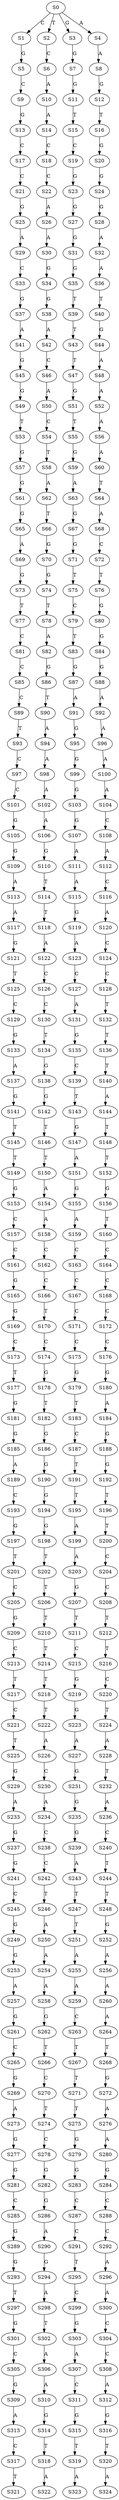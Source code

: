 strict digraph  {
	S0 -> S1 [ label = C ];
	S0 -> S2 [ label = T ];
	S0 -> S3 [ label = G ];
	S0 -> S4 [ label = A ];
	S1 -> S5 [ label = G ];
	S2 -> S6 [ label = C ];
	S3 -> S7 [ label = G ];
	S4 -> S8 [ label = A ];
	S5 -> S9 [ label = C ];
	S6 -> S10 [ label = A ];
	S7 -> S11 [ label = G ];
	S8 -> S12 [ label = G ];
	S9 -> S13 [ label = G ];
	S10 -> S14 [ label = A ];
	S11 -> S15 [ label = T ];
	S12 -> S16 [ label = T ];
	S13 -> S17 [ label = C ];
	S14 -> S18 [ label = C ];
	S15 -> S19 [ label = C ];
	S16 -> S20 [ label = G ];
	S17 -> S21 [ label = C ];
	S18 -> S22 [ label = C ];
	S19 -> S23 [ label = G ];
	S20 -> S24 [ label = G ];
	S21 -> S25 [ label = G ];
	S22 -> S26 [ label = A ];
	S23 -> S27 [ label = G ];
	S24 -> S28 [ label = G ];
	S25 -> S29 [ label = A ];
	S26 -> S30 [ label = A ];
	S27 -> S31 [ label = G ];
	S28 -> S32 [ label = A ];
	S29 -> S33 [ label = C ];
	S30 -> S34 [ label = G ];
	S31 -> S35 [ label = G ];
	S32 -> S36 [ label = A ];
	S33 -> S37 [ label = G ];
	S34 -> S38 [ label = G ];
	S35 -> S39 [ label = T ];
	S36 -> S40 [ label = T ];
	S37 -> S41 [ label = A ];
	S38 -> S42 [ label = A ];
	S39 -> S43 [ label = T ];
	S40 -> S44 [ label = G ];
	S41 -> S45 [ label = G ];
	S42 -> S46 [ label = C ];
	S43 -> S47 [ label = T ];
	S44 -> S48 [ label = A ];
	S45 -> S49 [ label = G ];
	S46 -> S50 [ label = A ];
	S47 -> S51 [ label = G ];
	S48 -> S52 [ label = A ];
	S49 -> S53 [ label = T ];
	S50 -> S54 [ label = C ];
	S51 -> S55 [ label = T ];
	S52 -> S56 [ label = A ];
	S53 -> S57 [ label = G ];
	S54 -> S58 [ label = T ];
	S55 -> S59 [ label = G ];
	S56 -> S60 [ label = A ];
	S57 -> S61 [ label = G ];
	S58 -> S62 [ label = A ];
	S59 -> S63 [ label = A ];
	S60 -> S64 [ label = T ];
	S61 -> S65 [ label = G ];
	S62 -> S66 [ label = T ];
	S63 -> S67 [ label = G ];
	S64 -> S68 [ label = A ];
	S65 -> S69 [ label = A ];
	S66 -> S70 [ label = G ];
	S67 -> S71 [ label = G ];
	S68 -> S72 [ label = C ];
	S69 -> S73 [ label = G ];
	S70 -> S74 [ label = G ];
	S71 -> S75 [ label = T ];
	S72 -> S76 [ label = T ];
	S73 -> S77 [ label = T ];
	S74 -> S78 [ label = T ];
	S75 -> S79 [ label = C ];
	S76 -> S80 [ label = G ];
	S77 -> S81 [ label = C ];
	S78 -> S82 [ label = A ];
	S79 -> S83 [ label = T ];
	S80 -> S84 [ label = G ];
	S81 -> S85 [ label = C ];
	S82 -> S86 [ label = G ];
	S83 -> S87 [ label = G ];
	S84 -> S88 [ label = G ];
	S85 -> S89 [ label = C ];
	S86 -> S90 [ label = T ];
	S87 -> S91 [ label = A ];
	S88 -> S92 [ label = A ];
	S89 -> S93 [ label = T ];
	S90 -> S94 [ label = A ];
	S91 -> S95 [ label = G ];
	S92 -> S96 [ label = A ];
	S93 -> S97 [ label = C ];
	S94 -> S98 [ label = A ];
	S95 -> S99 [ label = G ];
	S96 -> S100 [ label = A ];
	S97 -> S101 [ label = C ];
	S98 -> S102 [ label = A ];
	S99 -> S103 [ label = G ];
	S100 -> S104 [ label = A ];
	S101 -> S105 [ label = G ];
	S102 -> S106 [ label = A ];
	S103 -> S107 [ label = G ];
	S104 -> S108 [ label = C ];
	S105 -> S109 [ label = G ];
	S106 -> S110 [ label = G ];
	S107 -> S111 [ label = A ];
	S108 -> S112 [ label = A ];
	S109 -> S113 [ label = A ];
	S110 -> S114 [ label = T ];
	S111 -> S115 [ label = A ];
	S112 -> S116 [ label = C ];
	S113 -> S117 [ label = A ];
	S114 -> S118 [ label = T ];
	S115 -> S119 [ label = G ];
	S116 -> S120 [ label = A ];
	S117 -> S121 [ label = G ];
	S118 -> S122 [ label = A ];
	S119 -> S123 [ label = A ];
	S120 -> S124 [ label = C ];
	S121 -> S125 [ label = T ];
	S122 -> S126 [ label = C ];
	S123 -> S127 [ label = C ];
	S124 -> S128 [ label = C ];
	S125 -> S129 [ label = C ];
	S126 -> S130 [ label = C ];
	S127 -> S131 [ label = A ];
	S128 -> S132 [ label = T ];
	S129 -> S133 [ label = G ];
	S130 -> S134 [ label = T ];
	S131 -> S135 [ label = G ];
	S132 -> S136 [ label = T ];
	S133 -> S137 [ label = A ];
	S134 -> S138 [ label = G ];
	S135 -> S139 [ label = C ];
	S136 -> S140 [ label = T ];
	S137 -> S141 [ label = G ];
	S138 -> S142 [ label = G ];
	S139 -> S143 [ label = T ];
	S140 -> S144 [ label = A ];
	S141 -> S145 [ label = T ];
	S142 -> S146 [ label = T ];
	S143 -> S147 [ label = G ];
	S144 -> S148 [ label = T ];
	S145 -> S149 [ label = T ];
	S146 -> S150 [ label = T ];
	S147 -> S151 [ label = A ];
	S148 -> S152 [ label = T ];
	S149 -> S153 [ label = G ];
	S150 -> S154 [ label = A ];
	S151 -> S155 [ label = G ];
	S152 -> S156 [ label = G ];
	S153 -> S157 [ label = C ];
	S154 -> S158 [ label = A ];
	S155 -> S159 [ label = A ];
	S156 -> S160 [ label = T ];
	S157 -> S161 [ label = C ];
	S158 -> S162 [ label = C ];
	S159 -> S163 [ label = C ];
	S160 -> S164 [ label = C ];
	S161 -> S165 [ label = G ];
	S162 -> S166 [ label = C ];
	S163 -> S167 [ label = C ];
	S164 -> S168 [ label = C ];
	S165 -> S169 [ label = G ];
	S166 -> S170 [ label = T ];
	S167 -> S171 [ label = C ];
	S168 -> S172 [ label = C ];
	S169 -> S173 [ label = C ];
	S170 -> S174 [ label = C ];
	S171 -> S175 [ label = C ];
	S172 -> S176 [ label = C ];
	S173 -> S177 [ label = T ];
	S174 -> S178 [ label = G ];
	S175 -> S179 [ label = G ];
	S176 -> S180 [ label = G ];
	S177 -> S181 [ label = G ];
	S178 -> S182 [ label = T ];
	S179 -> S183 [ label = T ];
	S180 -> S184 [ label = A ];
	S181 -> S185 [ label = G ];
	S182 -> S186 [ label = G ];
	S183 -> S187 [ label = C ];
	S184 -> S188 [ label = G ];
	S185 -> S189 [ label = A ];
	S186 -> S190 [ label = G ];
	S187 -> S191 [ label = T ];
	S188 -> S192 [ label = G ];
	S189 -> S193 [ label = C ];
	S190 -> S194 [ label = G ];
	S191 -> S195 [ label = T ];
	S192 -> S196 [ label = T ];
	S193 -> S197 [ label = G ];
	S194 -> S198 [ label = G ];
	S195 -> S199 [ label = A ];
	S196 -> S200 [ label = T ];
	S197 -> S201 [ label = T ];
	S198 -> S202 [ label = T ];
	S199 -> S203 [ label = A ];
	S200 -> S204 [ label = C ];
	S201 -> S205 [ label = C ];
	S202 -> S206 [ label = T ];
	S203 -> S207 [ label = G ];
	S204 -> S208 [ label = C ];
	S205 -> S209 [ label = G ];
	S206 -> S210 [ label = T ];
	S207 -> S211 [ label = T ];
	S208 -> S212 [ label = T ];
	S209 -> S213 [ label = C ];
	S210 -> S214 [ label = T ];
	S211 -> S215 [ label = C ];
	S212 -> S216 [ label = T ];
	S213 -> S217 [ label = T ];
	S214 -> S218 [ label = T ];
	S215 -> S219 [ label = G ];
	S216 -> S220 [ label = C ];
	S217 -> S221 [ label = C ];
	S218 -> S222 [ label = T ];
	S219 -> S223 [ label = G ];
	S220 -> S224 [ label = T ];
	S221 -> S225 [ label = T ];
	S222 -> S226 [ label = A ];
	S223 -> S227 [ label = A ];
	S224 -> S228 [ label = A ];
	S225 -> S229 [ label = G ];
	S226 -> S230 [ label = C ];
	S227 -> S231 [ label = G ];
	S228 -> S232 [ label = T ];
	S229 -> S233 [ label = A ];
	S230 -> S234 [ label = A ];
	S231 -> S235 [ label = G ];
	S232 -> S236 [ label = A ];
	S233 -> S237 [ label = G ];
	S234 -> S238 [ label = C ];
	S235 -> S239 [ label = G ];
	S236 -> S240 [ label = C ];
	S237 -> S241 [ label = G ];
	S238 -> S242 [ label = C ];
	S239 -> S243 [ label = A ];
	S240 -> S244 [ label = T ];
	S241 -> S245 [ label = C ];
	S242 -> S246 [ label = T ];
	S243 -> S247 [ label = T ];
	S244 -> S248 [ label = T ];
	S245 -> S249 [ label = G ];
	S246 -> S250 [ label = A ];
	S247 -> S251 [ label = T ];
	S248 -> S252 [ label = G ];
	S249 -> S253 [ label = G ];
	S250 -> S254 [ label = A ];
	S251 -> S255 [ label = A ];
	S252 -> S256 [ label = A ];
	S253 -> S257 [ label = A ];
	S254 -> S258 [ label = A ];
	S255 -> S259 [ label = A ];
	S256 -> S260 [ label = A ];
	S257 -> S261 [ label = G ];
	S258 -> S262 [ label = G ];
	S259 -> S263 [ label = C ];
	S260 -> S264 [ label = A ];
	S261 -> S265 [ label = C ];
	S262 -> S266 [ label = T ];
	S263 -> S267 [ label = T ];
	S264 -> S268 [ label = T ];
	S265 -> S269 [ label = G ];
	S266 -> S270 [ label = C ];
	S267 -> S271 [ label = T ];
	S268 -> S272 [ label = G ];
	S269 -> S273 [ label = A ];
	S270 -> S274 [ label = T ];
	S271 -> S275 [ label = T ];
	S272 -> S276 [ label = A ];
	S273 -> S277 [ label = G ];
	S274 -> S278 [ label = C ];
	S275 -> S279 [ label = G ];
	S276 -> S280 [ label = A ];
	S277 -> S281 [ label = G ];
	S278 -> S282 [ label = G ];
	S279 -> S283 [ label = G ];
	S280 -> S284 [ label = G ];
	S281 -> S285 [ label = C ];
	S282 -> S286 [ label = G ];
	S283 -> S287 [ label = C ];
	S284 -> S288 [ label = C ];
	S285 -> S289 [ label = G ];
	S286 -> S290 [ label = A ];
	S287 -> S291 [ label = C ];
	S288 -> S292 [ label = C ];
	S289 -> S293 [ label = G ];
	S290 -> S294 [ label = G ];
	S291 -> S295 [ label = T ];
	S292 -> S296 [ label = A ];
	S293 -> S297 [ label = T ];
	S294 -> S298 [ label = A ];
	S295 -> S299 [ label = C ];
	S296 -> S300 [ label = A ];
	S297 -> S301 [ label = G ];
	S298 -> S302 [ label = T ];
	S299 -> S303 [ label = G ];
	S300 -> S304 [ label = C ];
	S301 -> S305 [ label = C ];
	S302 -> S306 [ label = A ];
	S303 -> S307 [ label = A ];
	S304 -> S308 [ label = C ];
	S305 -> S309 [ label = G ];
	S306 -> S310 [ label = A ];
	S307 -> S311 [ label = C ];
	S308 -> S312 [ label = A ];
	S309 -> S313 [ label = A ];
	S310 -> S314 [ label = G ];
	S311 -> S315 [ label = G ];
	S312 -> S316 [ label = G ];
	S313 -> S317 [ label = C ];
	S314 -> S318 [ label = T ];
	S315 -> S319 [ label = T ];
	S316 -> S320 [ label = T ];
	S317 -> S321 [ label = T ];
	S318 -> S322 [ label = A ];
	S319 -> S323 [ label = A ];
	S320 -> S324 [ label = A ];
}
